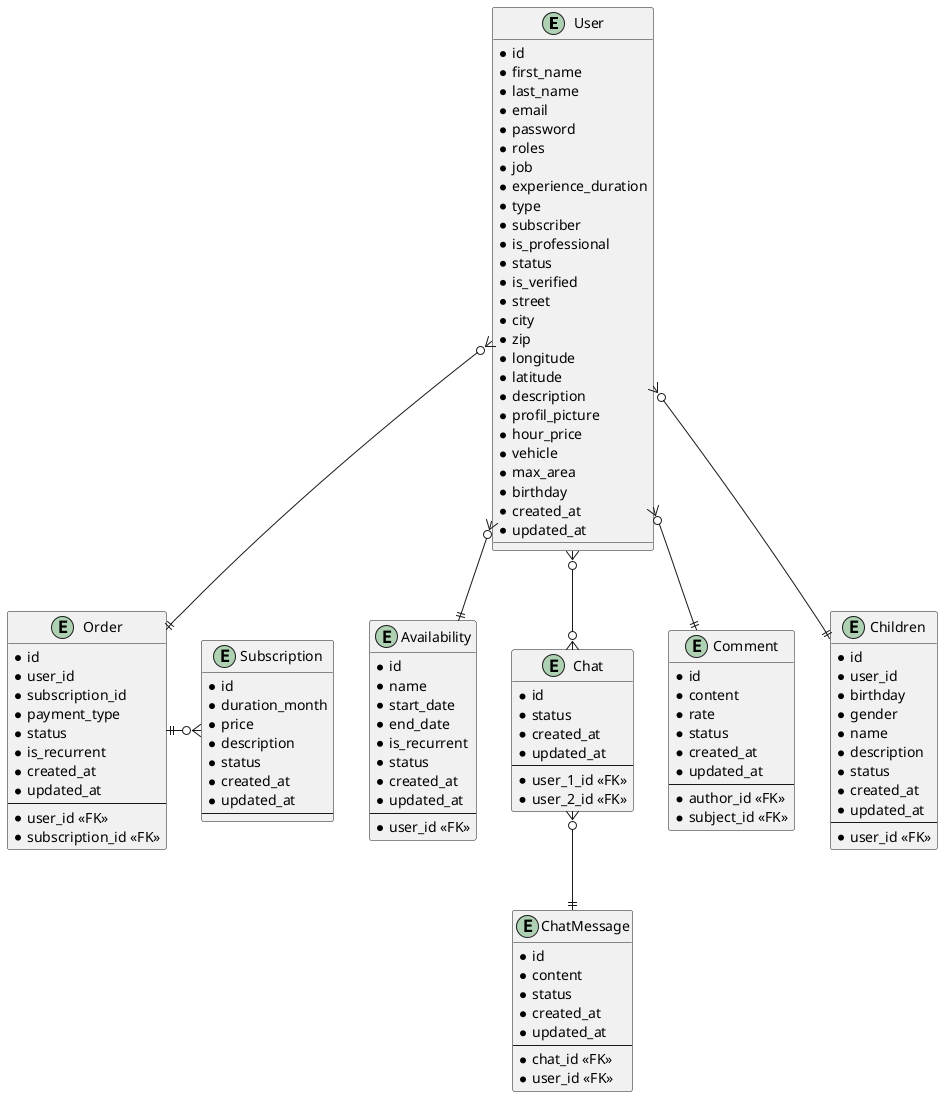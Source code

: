 @startuml database
entity "User" as User {
  * id
  * first_name
  * last_name
  * email
  * password
  * roles
  * job
  * experience_duration
  * type
  * subscriber
  * is_professional
  * status
  * is_verified
  * street
  * city
  * zip
  * longitude
  * latitude
  * description
  * profil_picture
  * hour_price
  * vehicle
  * max_area
  * birthday
  * created_at
  * updated_at
}
entity "Availability" as Availability {
  * id
  * name
  * start_date
  * end_date
  * is_recurrent
  * status
  * created_at
  * updated_at
  --
  * user_id <<FK>>
}
entity "Chat" as Chat {
  * id
  * status
  * created_at
  * updated_at
  --
  * user_1_id <<FK>>
  * user_2_id <<FK>>
}
entity "ChatMessage" as ChatMessage {
  * id
  * content
  * status
  * created_at
  * updated_at
  --
  * chat_id <<FK>>
  * user_id <<FK>>
}
entity "Comment" as Comment {
  * id
  * content
  * rate
  * status
  * created_at
  * updated_at
  --
  * author_id <<FK>>
  * subject_id <<FK>>
}
entity "Subscription" as Subscription {
  * id
  * duration_month
  * price
  * description
  * status
  * created_at
  * updated_at
  --
}
entity "Order" as Order {
  * id
  * user_id
  * subscription_id
  * payment_type
  * status
  * is_recurrent
  * created_at
  * updated_at
  --
  * user_id <<FK>>
  * subscription_id <<FK>>
}
entity "Children" as Children {
  * id
  * user_id
  * birthday
  * gender
  * name
  * description
  * status
  * created_at
  * updated_at
  --
  * user_id <<FK>>
}
User }o--|| Availability
User }o--o{ Chat
Chat }o--|| ChatMessage
User }o--|| Comment
User }o--|| Children
Order ||-o{ Subscription
User }o--|| Order
@enduml
